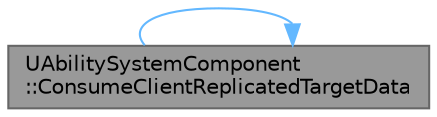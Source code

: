 digraph "UAbilitySystemComponent::ConsumeClientReplicatedTargetData"
{
 // INTERACTIVE_SVG=YES
 // LATEX_PDF_SIZE
  bgcolor="transparent";
  edge [fontname=Helvetica,fontsize=10,labelfontname=Helvetica,labelfontsize=10];
  node [fontname=Helvetica,fontsize=10,shape=box,height=0.2,width=0.4];
  rankdir="LR";
  Node1 [id="Node000001",label="UAbilitySystemComponent\l::ConsumeClientReplicatedTargetData",height=0.2,width=0.4,color="gray40", fillcolor="grey60", style="filled", fontcolor="black",tooltip="Consumes cached TargetData from client (only TargetData)"];
  Node1 -> Node1 [id="edge1_Node000001_Node000001",color="steelblue1",style="solid",tooltip=" "];
}
